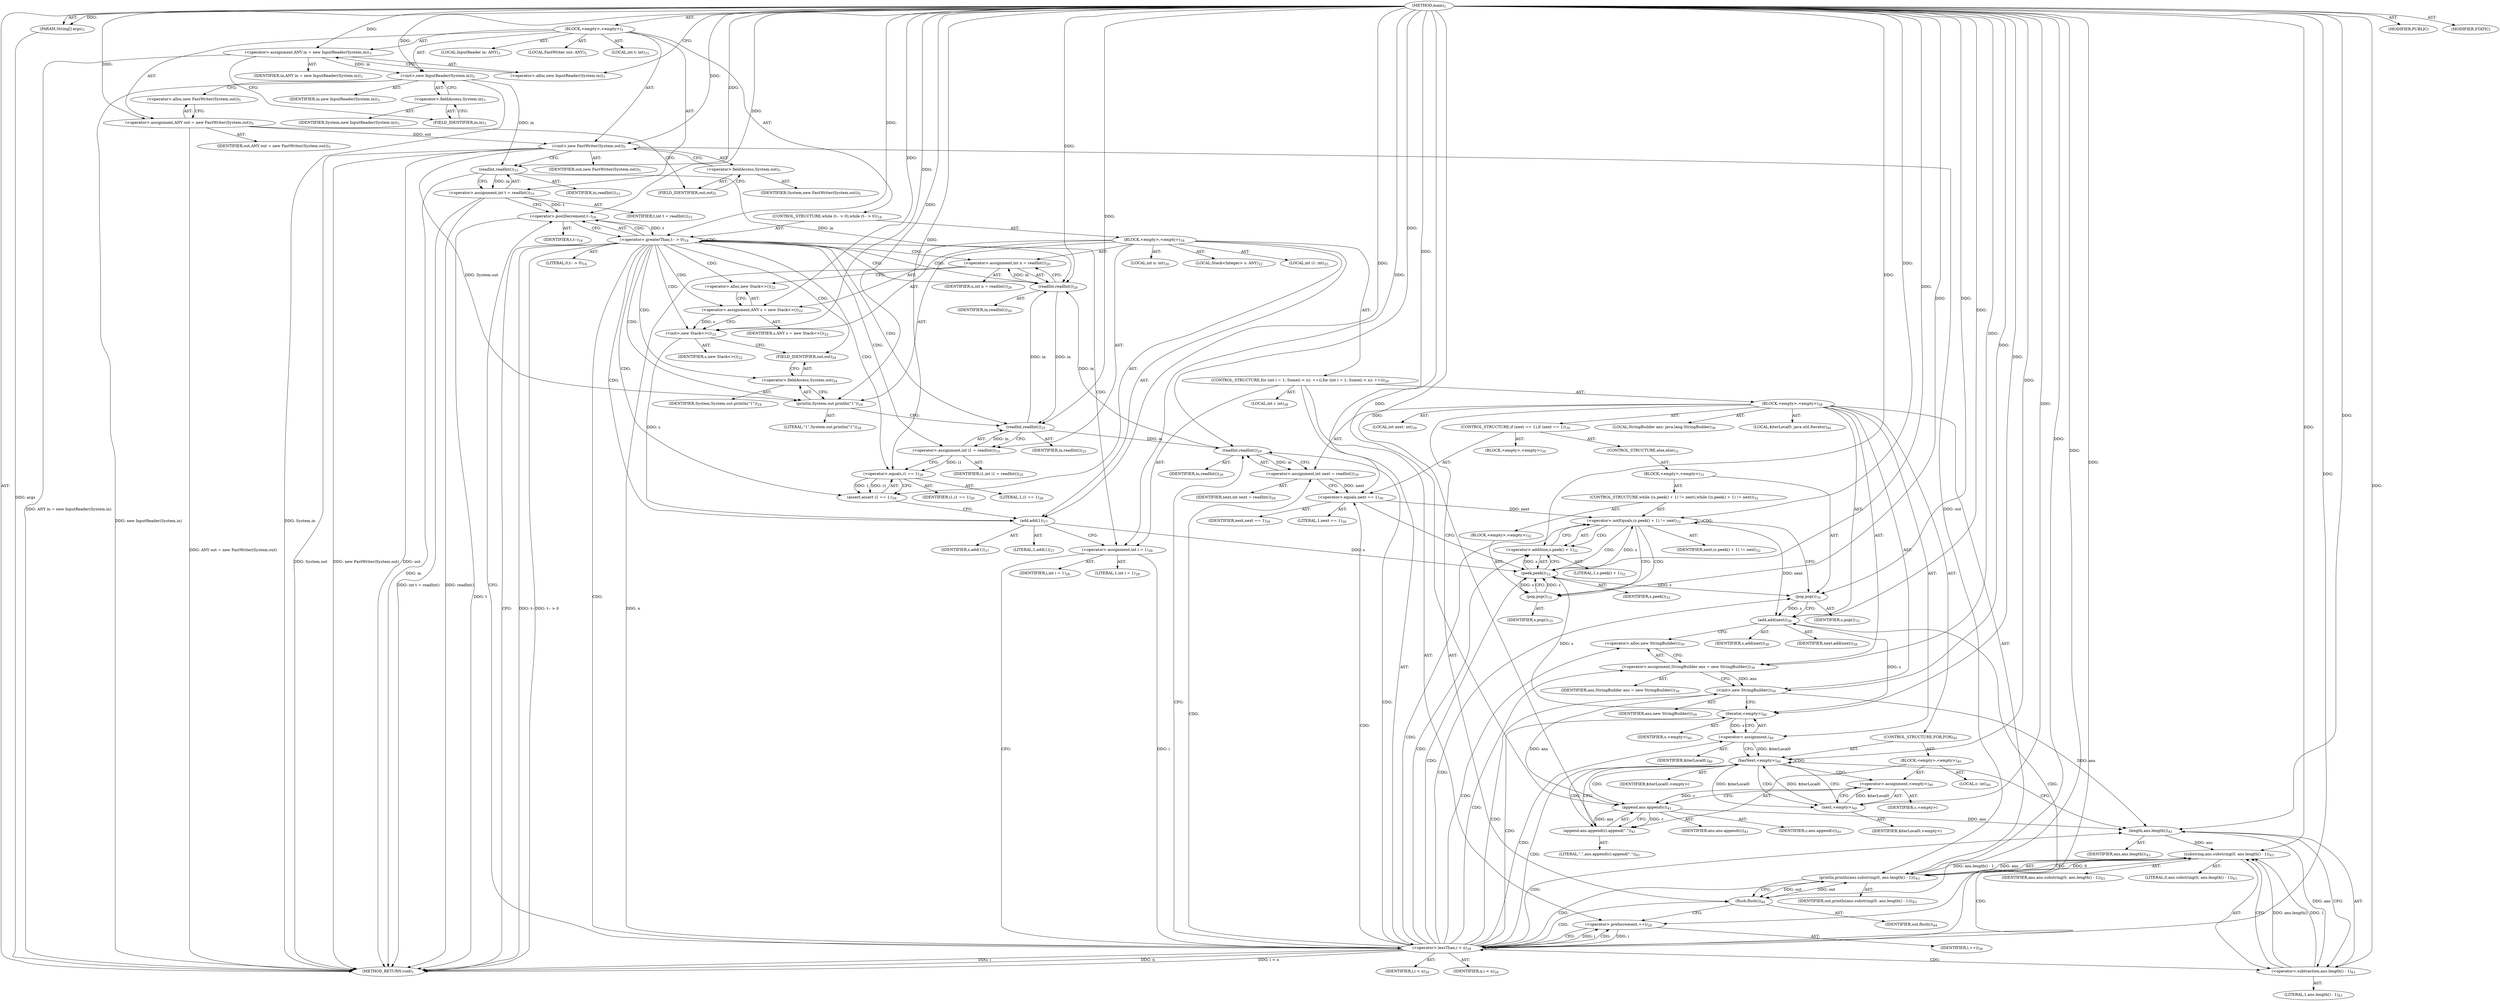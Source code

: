 digraph "main" {  
"25" [label = <(METHOD,main)<SUB>1</SUB>> ]
"26" [label = <(PARAM,String[] args)<SUB>1</SUB>> ]
"27" [label = <(BLOCK,&lt;empty&gt;,&lt;empty&gt;)<SUB>1</SUB>> ]
"4" [label = <(LOCAL,InputReader in: ANY)<SUB>3</SUB>> ]
"28" [label = <(&lt;operator&gt;.assignment,ANY in = new InputReader(System.in))<SUB>3</SUB>> ]
"29" [label = <(IDENTIFIER,in,ANY in = new InputReader(System.in))<SUB>3</SUB>> ]
"30" [label = <(&lt;operator&gt;.alloc,new InputReader(System.in))<SUB>3</SUB>> ]
"31" [label = <(&lt;init&gt;,new InputReader(System.in))<SUB>3</SUB>> ]
"3" [label = <(IDENTIFIER,in,new InputReader(System.in))<SUB>3</SUB>> ]
"32" [label = <(&lt;operator&gt;.fieldAccess,System.in)<SUB>3</SUB>> ]
"33" [label = <(IDENTIFIER,System,new InputReader(System.in))<SUB>3</SUB>> ]
"34" [label = <(FIELD_IDENTIFIER,in,in)<SUB>3</SUB>> ]
"6" [label = <(LOCAL,FastWriter out: ANY)<SUB>5</SUB>> ]
"35" [label = <(&lt;operator&gt;.assignment,ANY out = new FastWriter(System.out))<SUB>5</SUB>> ]
"36" [label = <(IDENTIFIER,out,ANY out = new FastWriter(System.out))<SUB>5</SUB>> ]
"37" [label = <(&lt;operator&gt;.alloc,new FastWriter(System.out))<SUB>5</SUB>> ]
"38" [label = <(&lt;init&gt;,new FastWriter(System.out))<SUB>5</SUB>> ]
"5" [label = <(IDENTIFIER,out,new FastWriter(System.out))<SUB>5</SUB>> ]
"39" [label = <(&lt;operator&gt;.fieldAccess,System.out)<SUB>5</SUB>> ]
"40" [label = <(IDENTIFIER,System,new FastWriter(System.out))<SUB>5</SUB>> ]
"41" [label = <(FIELD_IDENTIFIER,out,out)<SUB>5</SUB>> ]
"42" [label = <(LOCAL,int t: int)<SUB>15</SUB>> ]
"43" [label = <(&lt;operator&gt;.assignment,int t = readInt())<SUB>15</SUB>> ]
"44" [label = <(IDENTIFIER,t,int t = readInt())<SUB>15</SUB>> ]
"45" [label = <(readInt,readInt())<SUB>15</SUB>> ]
"46" [label = <(IDENTIFIER,in,readInt())<SUB>15</SUB>> ]
"47" [label = <(CONTROL_STRUCTURE,while (t-- &gt; 0),while (t-- &gt; 0))<SUB>18</SUB>> ]
"48" [label = <(&lt;operator&gt;.greaterThan,t-- &gt; 0)<SUB>18</SUB>> ]
"49" [label = <(&lt;operator&gt;.postDecrement,t--)<SUB>18</SUB>> ]
"50" [label = <(IDENTIFIER,t,t--)<SUB>18</SUB>> ]
"51" [label = <(LITERAL,0,t-- &gt; 0)<SUB>18</SUB>> ]
"52" [label = <(BLOCK,&lt;empty&gt;,&lt;empty&gt;)<SUB>18</SUB>> ]
"53" [label = <(LOCAL,int n: int)<SUB>20</SUB>> ]
"54" [label = <(&lt;operator&gt;.assignment,int n = readInt())<SUB>20</SUB>> ]
"55" [label = <(IDENTIFIER,n,int n = readInt())<SUB>20</SUB>> ]
"56" [label = <(readInt,readInt())<SUB>20</SUB>> ]
"57" [label = <(IDENTIFIER,in,readInt())<SUB>20</SUB>> ]
"8" [label = <(LOCAL,Stack&lt;Integer&gt; s: ANY)<SUB>22</SUB>> ]
"58" [label = <(&lt;operator&gt;.assignment,ANY s = new Stack&lt;&gt;())<SUB>22</SUB>> ]
"59" [label = <(IDENTIFIER,s,ANY s = new Stack&lt;&gt;())<SUB>22</SUB>> ]
"60" [label = <(&lt;operator&gt;.alloc,new Stack&lt;&gt;())<SUB>22</SUB>> ]
"61" [label = <(&lt;init&gt;,new Stack&lt;&gt;())<SUB>22</SUB>> ]
"7" [label = <(IDENTIFIER,s,new Stack&lt;&gt;())<SUB>22</SUB>> ]
"62" [label = <(println,System.out.println(&quot;1&quot;))<SUB>24</SUB>> ]
"63" [label = <(&lt;operator&gt;.fieldAccess,System.out)<SUB>24</SUB>> ]
"64" [label = <(IDENTIFIER,System,System.out.println(&quot;1&quot;))<SUB>24</SUB>> ]
"65" [label = <(FIELD_IDENTIFIER,out,out)<SUB>24</SUB>> ]
"66" [label = <(LITERAL,&quot;1&quot;,System.out.println(&quot;1&quot;))<SUB>24</SUB>> ]
"67" [label = <(LOCAL,int i1: int)<SUB>25</SUB>> ]
"68" [label = <(&lt;operator&gt;.assignment,int i1 = readInt())<SUB>25</SUB>> ]
"69" [label = <(IDENTIFIER,i1,int i1 = readInt())<SUB>25</SUB>> ]
"70" [label = <(readInt,readInt())<SUB>25</SUB>> ]
"71" [label = <(IDENTIFIER,in,readInt())<SUB>25</SUB>> ]
"72" [label = <(assert,assert i1 == 1;)<SUB>26</SUB>> ]
"73" [label = <(&lt;operator&gt;.equals,i1 == 1)<SUB>26</SUB>> ]
"74" [label = <(IDENTIFIER,i1,i1 == 1)<SUB>26</SUB>> ]
"75" [label = <(LITERAL,1,i1 == 1)<SUB>26</SUB>> ]
"76" [label = <(add,add(1))<SUB>27</SUB>> ]
"77" [label = <(IDENTIFIER,s,add(1))<SUB>27</SUB>> ]
"78" [label = <(LITERAL,1,add(1))<SUB>27</SUB>> ]
"79" [label = <(CONTROL_STRUCTURE,for (int i = 1; Some(i &lt; n); ++i),for (int i = 1; Some(i &lt; n); ++i))<SUB>28</SUB>> ]
"80" [label = <(LOCAL,int i: int)<SUB>28</SUB>> ]
"81" [label = <(&lt;operator&gt;.assignment,int i = 1)<SUB>28</SUB>> ]
"82" [label = <(IDENTIFIER,i,int i = 1)<SUB>28</SUB>> ]
"83" [label = <(LITERAL,1,int i = 1)<SUB>28</SUB>> ]
"84" [label = <(&lt;operator&gt;.lessThan,i &lt; n)<SUB>28</SUB>> ]
"85" [label = <(IDENTIFIER,i,i &lt; n)<SUB>28</SUB>> ]
"86" [label = <(IDENTIFIER,n,i &lt; n)<SUB>28</SUB>> ]
"87" [label = <(&lt;operator&gt;.preIncrement,++i)<SUB>28</SUB>> ]
"88" [label = <(IDENTIFIER,i,++i)<SUB>28</SUB>> ]
"89" [label = <(BLOCK,&lt;empty&gt;,&lt;empty&gt;)<SUB>28</SUB>> ]
"90" [label = <(LOCAL,int next: int)<SUB>29</SUB>> ]
"91" [label = <(&lt;operator&gt;.assignment,int next = readInt())<SUB>29</SUB>> ]
"92" [label = <(IDENTIFIER,next,int next = readInt())<SUB>29</SUB>> ]
"93" [label = <(readInt,readInt())<SUB>29</SUB>> ]
"94" [label = <(IDENTIFIER,in,readInt())<SUB>29</SUB>> ]
"95" [label = <(CONTROL_STRUCTURE,if (next == 1),if (next == 1))<SUB>30</SUB>> ]
"96" [label = <(&lt;operator&gt;.equals,next == 1)<SUB>30</SUB>> ]
"97" [label = <(IDENTIFIER,next,next == 1)<SUB>30</SUB>> ]
"98" [label = <(LITERAL,1,next == 1)<SUB>30</SUB>> ]
"99" [label = <(BLOCK,&lt;empty&gt;,&lt;empty&gt;)<SUB>30</SUB>> ]
"100" [label = <(CONTROL_STRUCTURE,else,else)<SUB>31</SUB>> ]
"101" [label = <(BLOCK,&lt;empty&gt;,&lt;empty&gt;)<SUB>31</SUB>> ]
"102" [label = <(CONTROL_STRUCTURE,while ((s.peek() + 1) != next),while ((s.peek() + 1) != next))<SUB>32</SUB>> ]
"103" [label = <(&lt;operator&gt;.notEquals,(s.peek() + 1) != next)<SUB>32</SUB>> ]
"104" [label = <(&lt;operator&gt;.addition,s.peek() + 1)<SUB>32</SUB>> ]
"105" [label = <(peek,peek())<SUB>32</SUB>> ]
"106" [label = <(IDENTIFIER,s,peek())<SUB>32</SUB>> ]
"107" [label = <(LITERAL,1,s.peek() + 1)<SUB>32</SUB>> ]
"108" [label = <(IDENTIFIER,next,(s.peek() + 1) != next)<SUB>32</SUB>> ]
"109" [label = <(BLOCK,&lt;empty&gt;,&lt;empty&gt;)<SUB>32</SUB>> ]
"110" [label = <(pop,pop())<SUB>33</SUB>> ]
"111" [label = <(IDENTIFIER,s,pop())<SUB>33</SUB>> ]
"112" [label = <(pop,pop())<SUB>35</SUB>> ]
"113" [label = <(IDENTIFIER,s,pop())<SUB>35</SUB>> ]
"114" [label = <(add,add(next))<SUB>38</SUB>> ]
"115" [label = <(IDENTIFIER,s,add(next))<SUB>38</SUB>> ]
"116" [label = <(IDENTIFIER,next,add(next))<SUB>38</SUB>> ]
"10" [label = <(LOCAL,StringBuilder ans: java.lang.StringBuilder)<SUB>39</SUB>> ]
"117" [label = <(&lt;operator&gt;.assignment,StringBuilder ans = new StringBuilder())<SUB>39</SUB>> ]
"118" [label = <(IDENTIFIER,ans,StringBuilder ans = new StringBuilder())<SUB>39</SUB>> ]
"119" [label = <(&lt;operator&gt;.alloc,new StringBuilder())<SUB>39</SUB>> ]
"120" [label = <(&lt;init&gt;,new StringBuilder())<SUB>39</SUB>> ]
"9" [label = <(IDENTIFIER,ans,new StringBuilder())<SUB>39</SUB>> ]
"121" [label = <(LOCAL,$iterLocal0: java.util.Iterator)<SUB>40</SUB>> ]
"122" [label = <(&lt;operator&gt;.assignment,)<SUB>40</SUB>> ]
"123" [label = <(IDENTIFIER,$iterLocal0,)<SUB>40</SUB>> ]
"124" [label = <(iterator,&lt;empty&gt;)<SUB>40</SUB>> ]
"125" [label = <(IDENTIFIER,s,&lt;empty&gt;)<SUB>40</SUB>> ]
"126" [label = <(CONTROL_STRUCTURE,FOR,FOR)<SUB>40</SUB>> ]
"127" [label = <(hasNext,&lt;empty&gt;)<SUB>40</SUB>> ]
"128" [label = <(IDENTIFIER,$iterLocal0,&lt;empty&gt;)> ]
"129" [label = <(BLOCK,&lt;empty&gt;,&lt;empty&gt;)<SUB>40</SUB>> ]
"130" [label = <(LOCAL,c: int)<SUB>40</SUB>> ]
"131" [label = <(&lt;operator&gt;.assignment,&lt;empty&gt;)<SUB>40</SUB>> ]
"132" [label = <(IDENTIFIER,c,&lt;empty&gt;)> ]
"133" [label = <(next,&lt;empty&gt;)<SUB>40</SUB>> ]
"134" [label = <(IDENTIFIER,$iterLocal0,&lt;empty&gt;)> ]
"135" [label = <(append,ans.append(c).append(&quot;.&quot;))<SUB>41</SUB>> ]
"136" [label = <(append,ans.append(c))<SUB>41</SUB>> ]
"137" [label = <(IDENTIFIER,ans,ans.append(c))<SUB>41</SUB>> ]
"138" [label = <(IDENTIFIER,c,ans.append(c))<SUB>41</SUB>> ]
"139" [label = <(LITERAL,&quot;.&quot;,ans.append(c).append(&quot;.&quot;))<SUB>41</SUB>> ]
"140" [label = <(println,println(ans.substring(0, ans.length() - 1)))<SUB>43</SUB>> ]
"141" [label = <(IDENTIFIER,out,println(ans.substring(0, ans.length() - 1)))<SUB>43</SUB>> ]
"142" [label = <(substring,ans.substring(0, ans.length() - 1))<SUB>43</SUB>> ]
"143" [label = <(IDENTIFIER,ans,ans.substring(0, ans.length() - 1))<SUB>43</SUB>> ]
"144" [label = <(LITERAL,0,ans.substring(0, ans.length() - 1))<SUB>43</SUB>> ]
"145" [label = <(&lt;operator&gt;.subtraction,ans.length() - 1)<SUB>43</SUB>> ]
"146" [label = <(length,ans.length())<SUB>43</SUB>> ]
"147" [label = <(IDENTIFIER,ans,ans.length())<SUB>43</SUB>> ]
"148" [label = <(LITERAL,1,ans.length() - 1)<SUB>43</SUB>> ]
"149" [label = <(flush,flush())<SUB>44</SUB>> ]
"150" [label = <(IDENTIFIER,out,flush())<SUB>44</SUB>> ]
"151" [label = <(MODIFIER,PUBLIC)> ]
"152" [label = <(MODIFIER,STATIC)> ]
"153" [label = <(METHOD_RETURN,void)<SUB>1</SUB>> ]
  "25" -> "26"  [ label = "AST: "] 
  "25" -> "27"  [ label = "AST: "] 
  "25" -> "151"  [ label = "AST: "] 
  "25" -> "152"  [ label = "AST: "] 
  "25" -> "153"  [ label = "AST: "] 
  "27" -> "4"  [ label = "AST: "] 
  "27" -> "28"  [ label = "AST: "] 
  "27" -> "31"  [ label = "AST: "] 
  "27" -> "6"  [ label = "AST: "] 
  "27" -> "35"  [ label = "AST: "] 
  "27" -> "38"  [ label = "AST: "] 
  "27" -> "42"  [ label = "AST: "] 
  "27" -> "43"  [ label = "AST: "] 
  "27" -> "47"  [ label = "AST: "] 
  "28" -> "29"  [ label = "AST: "] 
  "28" -> "30"  [ label = "AST: "] 
  "31" -> "3"  [ label = "AST: "] 
  "31" -> "32"  [ label = "AST: "] 
  "32" -> "33"  [ label = "AST: "] 
  "32" -> "34"  [ label = "AST: "] 
  "35" -> "36"  [ label = "AST: "] 
  "35" -> "37"  [ label = "AST: "] 
  "38" -> "5"  [ label = "AST: "] 
  "38" -> "39"  [ label = "AST: "] 
  "39" -> "40"  [ label = "AST: "] 
  "39" -> "41"  [ label = "AST: "] 
  "43" -> "44"  [ label = "AST: "] 
  "43" -> "45"  [ label = "AST: "] 
  "45" -> "46"  [ label = "AST: "] 
  "47" -> "48"  [ label = "AST: "] 
  "47" -> "52"  [ label = "AST: "] 
  "48" -> "49"  [ label = "AST: "] 
  "48" -> "51"  [ label = "AST: "] 
  "49" -> "50"  [ label = "AST: "] 
  "52" -> "53"  [ label = "AST: "] 
  "52" -> "54"  [ label = "AST: "] 
  "52" -> "8"  [ label = "AST: "] 
  "52" -> "58"  [ label = "AST: "] 
  "52" -> "61"  [ label = "AST: "] 
  "52" -> "62"  [ label = "AST: "] 
  "52" -> "67"  [ label = "AST: "] 
  "52" -> "68"  [ label = "AST: "] 
  "52" -> "72"  [ label = "AST: "] 
  "52" -> "76"  [ label = "AST: "] 
  "52" -> "79"  [ label = "AST: "] 
  "54" -> "55"  [ label = "AST: "] 
  "54" -> "56"  [ label = "AST: "] 
  "56" -> "57"  [ label = "AST: "] 
  "58" -> "59"  [ label = "AST: "] 
  "58" -> "60"  [ label = "AST: "] 
  "61" -> "7"  [ label = "AST: "] 
  "62" -> "63"  [ label = "AST: "] 
  "62" -> "66"  [ label = "AST: "] 
  "63" -> "64"  [ label = "AST: "] 
  "63" -> "65"  [ label = "AST: "] 
  "68" -> "69"  [ label = "AST: "] 
  "68" -> "70"  [ label = "AST: "] 
  "70" -> "71"  [ label = "AST: "] 
  "72" -> "73"  [ label = "AST: "] 
  "73" -> "74"  [ label = "AST: "] 
  "73" -> "75"  [ label = "AST: "] 
  "76" -> "77"  [ label = "AST: "] 
  "76" -> "78"  [ label = "AST: "] 
  "79" -> "80"  [ label = "AST: "] 
  "79" -> "81"  [ label = "AST: "] 
  "79" -> "84"  [ label = "AST: "] 
  "79" -> "87"  [ label = "AST: "] 
  "79" -> "89"  [ label = "AST: "] 
  "81" -> "82"  [ label = "AST: "] 
  "81" -> "83"  [ label = "AST: "] 
  "84" -> "85"  [ label = "AST: "] 
  "84" -> "86"  [ label = "AST: "] 
  "87" -> "88"  [ label = "AST: "] 
  "89" -> "90"  [ label = "AST: "] 
  "89" -> "91"  [ label = "AST: "] 
  "89" -> "95"  [ label = "AST: "] 
  "89" -> "114"  [ label = "AST: "] 
  "89" -> "10"  [ label = "AST: "] 
  "89" -> "117"  [ label = "AST: "] 
  "89" -> "120"  [ label = "AST: "] 
  "89" -> "121"  [ label = "AST: "] 
  "89" -> "122"  [ label = "AST: "] 
  "89" -> "126"  [ label = "AST: "] 
  "89" -> "140"  [ label = "AST: "] 
  "89" -> "149"  [ label = "AST: "] 
  "91" -> "92"  [ label = "AST: "] 
  "91" -> "93"  [ label = "AST: "] 
  "93" -> "94"  [ label = "AST: "] 
  "95" -> "96"  [ label = "AST: "] 
  "95" -> "99"  [ label = "AST: "] 
  "95" -> "100"  [ label = "AST: "] 
  "96" -> "97"  [ label = "AST: "] 
  "96" -> "98"  [ label = "AST: "] 
  "100" -> "101"  [ label = "AST: "] 
  "101" -> "102"  [ label = "AST: "] 
  "101" -> "112"  [ label = "AST: "] 
  "102" -> "103"  [ label = "AST: "] 
  "102" -> "109"  [ label = "AST: "] 
  "103" -> "104"  [ label = "AST: "] 
  "103" -> "108"  [ label = "AST: "] 
  "104" -> "105"  [ label = "AST: "] 
  "104" -> "107"  [ label = "AST: "] 
  "105" -> "106"  [ label = "AST: "] 
  "109" -> "110"  [ label = "AST: "] 
  "110" -> "111"  [ label = "AST: "] 
  "112" -> "113"  [ label = "AST: "] 
  "114" -> "115"  [ label = "AST: "] 
  "114" -> "116"  [ label = "AST: "] 
  "117" -> "118"  [ label = "AST: "] 
  "117" -> "119"  [ label = "AST: "] 
  "120" -> "9"  [ label = "AST: "] 
  "122" -> "123"  [ label = "AST: "] 
  "122" -> "124"  [ label = "AST: "] 
  "124" -> "125"  [ label = "AST: "] 
  "126" -> "127"  [ label = "AST: "] 
  "126" -> "129"  [ label = "AST: "] 
  "127" -> "128"  [ label = "AST: "] 
  "129" -> "130"  [ label = "AST: "] 
  "129" -> "131"  [ label = "AST: "] 
  "129" -> "135"  [ label = "AST: "] 
  "131" -> "132"  [ label = "AST: "] 
  "131" -> "133"  [ label = "AST: "] 
  "133" -> "134"  [ label = "AST: "] 
  "135" -> "136"  [ label = "AST: "] 
  "135" -> "139"  [ label = "AST: "] 
  "136" -> "137"  [ label = "AST: "] 
  "136" -> "138"  [ label = "AST: "] 
  "140" -> "141"  [ label = "AST: "] 
  "140" -> "142"  [ label = "AST: "] 
  "142" -> "143"  [ label = "AST: "] 
  "142" -> "144"  [ label = "AST: "] 
  "142" -> "145"  [ label = "AST: "] 
  "145" -> "146"  [ label = "AST: "] 
  "145" -> "148"  [ label = "AST: "] 
  "146" -> "147"  [ label = "AST: "] 
  "149" -> "150"  [ label = "AST: "] 
  "28" -> "34"  [ label = "CFG: "] 
  "31" -> "37"  [ label = "CFG: "] 
  "35" -> "41"  [ label = "CFG: "] 
  "38" -> "45"  [ label = "CFG: "] 
  "43" -> "49"  [ label = "CFG: "] 
  "30" -> "28"  [ label = "CFG: "] 
  "32" -> "31"  [ label = "CFG: "] 
  "37" -> "35"  [ label = "CFG: "] 
  "39" -> "38"  [ label = "CFG: "] 
  "45" -> "43"  [ label = "CFG: "] 
  "48" -> "153"  [ label = "CFG: "] 
  "48" -> "56"  [ label = "CFG: "] 
  "34" -> "32"  [ label = "CFG: "] 
  "41" -> "39"  [ label = "CFG: "] 
  "49" -> "48"  [ label = "CFG: "] 
  "54" -> "60"  [ label = "CFG: "] 
  "58" -> "61"  [ label = "CFG: "] 
  "61" -> "65"  [ label = "CFG: "] 
  "62" -> "70"  [ label = "CFG: "] 
  "68" -> "73"  [ label = "CFG: "] 
  "72" -> "76"  [ label = "CFG: "] 
  "76" -> "81"  [ label = "CFG: "] 
  "56" -> "54"  [ label = "CFG: "] 
  "60" -> "58"  [ label = "CFG: "] 
  "63" -> "62"  [ label = "CFG: "] 
  "70" -> "68"  [ label = "CFG: "] 
  "73" -> "72"  [ label = "CFG: "] 
  "81" -> "84"  [ label = "CFG: "] 
  "84" -> "49"  [ label = "CFG: "] 
  "84" -> "93"  [ label = "CFG: "] 
  "87" -> "84"  [ label = "CFG: "] 
  "65" -> "63"  [ label = "CFG: "] 
  "91" -> "96"  [ label = "CFG: "] 
  "114" -> "119"  [ label = "CFG: "] 
  "117" -> "120"  [ label = "CFG: "] 
  "120" -> "124"  [ label = "CFG: "] 
  "122" -> "127"  [ label = "CFG: "] 
  "140" -> "149"  [ label = "CFG: "] 
  "149" -> "87"  [ label = "CFG: "] 
  "93" -> "91"  [ label = "CFG: "] 
  "96" -> "105"  [ label = "CFG: "] 
  "119" -> "117"  [ label = "CFG: "] 
  "124" -> "122"  [ label = "CFG: "] 
  "127" -> "133"  [ label = "CFG: "] 
  "127" -> "146"  [ label = "CFG: "] 
  "142" -> "140"  [ label = "CFG: "] 
  "131" -> "136"  [ label = "CFG: "] 
  "135" -> "127"  [ label = "CFG: "] 
  "145" -> "142"  [ label = "CFG: "] 
  "112" -> "114"  [ label = "CFG: "] 
  "133" -> "131"  [ label = "CFG: "] 
  "136" -> "135"  [ label = "CFG: "] 
  "146" -> "145"  [ label = "CFG: "] 
  "103" -> "110"  [ label = "CFG: "] 
  "103" -> "112"  [ label = "CFG: "] 
  "104" -> "103"  [ label = "CFG: "] 
  "110" -> "105"  [ label = "CFG: "] 
  "105" -> "104"  [ label = "CFG: "] 
  "25" -> "30"  [ label = "CFG: "] 
  "26" -> "153"  [ label = "DDG: args"] 
  "28" -> "153"  [ label = "DDG: ANY in = new InputReader(System.in)"] 
  "31" -> "153"  [ label = "DDG: System.in"] 
  "31" -> "153"  [ label = "DDG: new InputReader(System.in)"] 
  "35" -> "153"  [ label = "DDG: ANY out = new FastWriter(System.out)"] 
  "38" -> "153"  [ label = "DDG: out"] 
  "38" -> "153"  [ label = "DDG: System.out"] 
  "38" -> "153"  [ label = "DDG: new FastWriter(System.out)"] 
  "45" -> "153"  [ label = "DDG: in"] 
  "43" -> "153"  [ label = "DDG: readInt()"] 
  "43" -> "153"  [ label = "DDG: int t = readInt()"] 
  "49" -> "153"  [ label = "DDG: t"] 
  "48" -> "153"  [ label = "DDG: t--"] 
  "48" -> "153"  [ label = "DDG: t-- &gt; 0"] 
  "84" -> "153"  [ label = "DDG: i"] 
  "84" -> "153"  [ label = "DDG: n"] 
  "84" -> "153"  [ label = "DDG: i &lt; n"] 
  "25" -> "26"  [ label = "DDG: "] 
  "25" -> "28"  [ label = "DDG: "] 
  "25" -> "35"  [ label = "DDG: "] 
  "45" -> "43"  [ label = "DDG: in"] 
  "28" -> "31"  [ label = "DDG: in"] 
  "25" -> "31"  [ label = "DDG: "] 
  "35" -> "38"  [ label = "DDG: out"] 
  "25" -> "38"  [ label = "DDG: "] 
  "31" -> "45"  [ label = "DDG: in"] 
  "25" -> "45"  [ label = "DDG: "] 
  "49" -> "48"  [ label = "DDG: t"] 
  "25" -> "48"  [ label = "DDG: "] 
  "56" -> "54"  [ label = "DDG: in"] 
  "25" -> "58"  [ label = "DDG: "] 
  "70" -> "68"  [ label = "DDG: in"] 
  "43" -> "49"  [ label = "DDG: t"] 
  "25" -> "49"  [ label = "DDG: "] 
  "58" -> "61"  [ label = "DDG: s"] 
  "25" -> "61"  [ label = "DDG: "] 
  "38" -> "62"  [ label = "DDG: System.out"] 
  "25" -> "62"  [ label = "DDG: "] 
  "73" -> "72"  [ label = "DDG: i1"] 
  "73" -> "72"  [ label = "DDG: 1"] 
  "61" -> "76"  [ label = "DDG: s"] 
  "25" -> "76"  [ label = "DDG: "] 
  "25" -> "81"  [ label = "DDG: "] 
  "45" -> "56"  [ label = "DDG: in"] 
  "70" -> "56"  [ label = "DDG: in"] 
  "93" -> "56"  [ label = "DDG: in"] 
  "25" -> "56"  [ label = "DDG: "] 
  "56" -> "70"  [ label = "DDG: in"] 
  "25" -> "70"  [ label = "DDG: "] 
  "68" -> "73"  [ label = "DDG: i1"] 
  "25" -> "73"  [ label = "DDG: "] 
  "81" -> "84"  [ label = "DDG: i"] 
  "87" -> "84"  [ label = "DDG: i"] 
  "25" -> "84"  [ label = "DDG: "] 
  "54" -> "84"  [ label = "DDG: n"] 
  "84" -> "87"  [ label = "DDG: i"] 
  "25" -> "87"  [ label = "DDG: "] 
  "93" -> "91"  [ label = "DDG: in"] 
  "25" -> "117"  [ label = "DDG: "] 
  "124" -> "122"  [ label = "DDG: s"] 
  "112" -> "114"  [ label = "DDG: s"] 
  "25" -> "114"  [ label = "DDG: "] 
  "103" -> "114"  [ label = "DDG: next"] 
  "117" -> "120"  [ label = "DDG: ans"] 
  "25" -> "120"  [ label = "DDG: "] 
  "38" -> "140"  [ label = "DDG: out"] 
  "149" -> "140"  [ label = "DDG: out"] 
  "25" -> "140"  [ label = "DDG: "] 
  "142" -> "140"  [ label = "DDG: ans"] 
  "142" -> "140"  [ label = "DDG: 0"] 
  "142" -> "140"  [ label = "DDG: ans.length() - 1"] 
  "140" -> "149"  [ label = "DDG: out"] 
  "25" -> "149"  [ label = "DDG: "] 
  "70" -> "93"  [ label = "DDG: in"] 
  "25" -> "93"  [ label = "DDG: "] 
  "91" -> "96"  [ label = "DDG: next"] 
  "25" -> "96"  [ label = "DDG: "] 
  "114" -> "124"  [ label = "DDG: s"] 
  "25" -> "124"  [ label = "DDG: "] 
  "122" -> "127"  [ label = "DDG: $iterLocal0"] 
  "133" -> "127"  [ label = "DDG: $iterLocal0"] 
  "25" -> "127"  [ label = "DDG: "] 
  "133" -> "131"  [ label = "DDG: $iterLocal0"] 
  "146" -> "142"  [ label = "DDG: ans"] 
  "25" -> "142"  [ label = "DDG: "] 
  "145" -> "142"  [ label = "DDG: ans.length()"] 
  "145" -> "142"  [ label = "DDG: 1"] 
  "136" -> "135"  [ label = "DDG: ans"] 
  "136" -> "135"  [ label = "DDG: c"] 
  "25" -> "135"  [ label = "DDG: "] 
  "146" -> "145"  [ label = "DDG: ans"] 
  "25" -> "145"  [ label = "DDG: "] 
  "105" -> "112"  [ label = "DDG: s"] 
  "25" -> "112"  [ label = "DDG: "] 
  "127" -> "133"  [ label = "DDG: $iterLocal0"] 
  "25" -> "133"  [ label = "DDG: "] 
  "120" -> "136"  [ label = "DDG: ans"] 
  "25" -> "136"  [ label = "DDG: "] 
  "131" -> "136"  [ label = "DDG: c"] 
  "120" -> "146"  [ label = "DDG: ans"] 
  "136" -> "146"  [ label = "DDG: ans"] 
  "25" -> "146"  [ label = "DDG: "] 
  "105" -> "103"  [ label = "DDG: s"] 
  "25" -> "103"  [ label = "DDG: "] 
  "96" -> "103"  [ label = "DDG: next"] 
  "105" -> "104"  [ label = "DDG: s"] 
  "25" -> "104"  [ label = "DDG: "] 
  "105" -> "110"  [ label = "DDG: s"] 
  "25" -> "110"  [ label = "DDG: "] 
  "76" -> "105"  [ label = "DDG: s"] 
  "124" -> "105"  [ label = "DDG: s"] 
  "110" -> "105"  [ label = "DDG: s"] 
  "25" -> "105"  [ label = "DDG: "] 
  "48" -> "48"  [ label = "CDG: "] 
  "48" -> "68"  [ label = "CDG: "] 
  "48" -> "49"  [ label = "CDG: "] 
  "48" -> "60"  [ label = "CDG: "] 
  "48" -> "73"  [ label = "CDG: "] 
  "48" -> "81"  [ label = "CDG: "] 
  "48" -> "84"  [ label = "CDG: "] 
  "48" -> "72"  [ label = "CDG: "] 
  "48" -> "56"  [ label = "CDG: "] 
  "48" -> "76"  [ label = "CDG: "] 
  "48" -> "65"  [ label = "CDG: "] 
  "48" -> "54"  [ label = "CDG: "] 
  "48" -> "58"  [ label = "CDG: "] 
  "48" -> "61"  [ label = "CDG: "] 
  "48" -> "70"  [ label = "CDG: "] 
  "48" -> "63"  [ label = "CDG: "] 
  "48" -> "62"  [ label = "CDG: "] 
  "84" -> "96"  [ label = "CDG: "] 
  "84" -> "120"  [ label = "CDG: "] 
  "84" -> "145"  [ label = "CDG: "] 
  "84" -> "146"  [ label = "CDG: "] 
  "84" -> "122"  [ label = "CDG: "] 
  "84" -> "84"  [ label = "CDG: "] 
  "84" -> "114"  [ label = "CDG: "] 
  "84" -> "149"  [ label = "CDG: "] 
  "84" -> "103"  [ label = "CDG: "] 
  "84" -> "142"  [ label = "CDG: "] 
  "84" -> "104"  [ label = "CDG: "] 
  "84" -> "119"  [ label = "CDG: "] 
  "84" -> "87"  [ label = "CDG: "] 
  "84" -> "91"  [ label = "CDG: "] 
  "84" -> "112"  [ label = "CDG: "] 
  "84" -> "93"  [ label = "CDG: "] 
  "84" -> "140"  [ label = "CDG: "] 
  "84" -> "105"  [ label = "CDG: "] 
  "84" -> "117"  [ label = "CDG: "] 
  "84" -> "127"  [ label = "CDG: "] 
  "84" -> "124"  [ label = "CDG: "] 
  "127" -> "136"  [ label = "CDG: "] 
  "127" -> "131"  [ label = "CDG: "] 
  "127" -> "135"  [ label = "CDG: "] 
  "127" -> "127"  [ label = "CDG: "] 
  "127" -> "133"  [ label = "CDG: "] 
  "103" -> "103"  [ label = "CDG: "] 
  "103" -> "104"  [ label = "CDG: "] 
  "103" -> "105"  [ label = "CDG: "] 
  "103" -> "110"  [ label = "CDG: "] 
}
